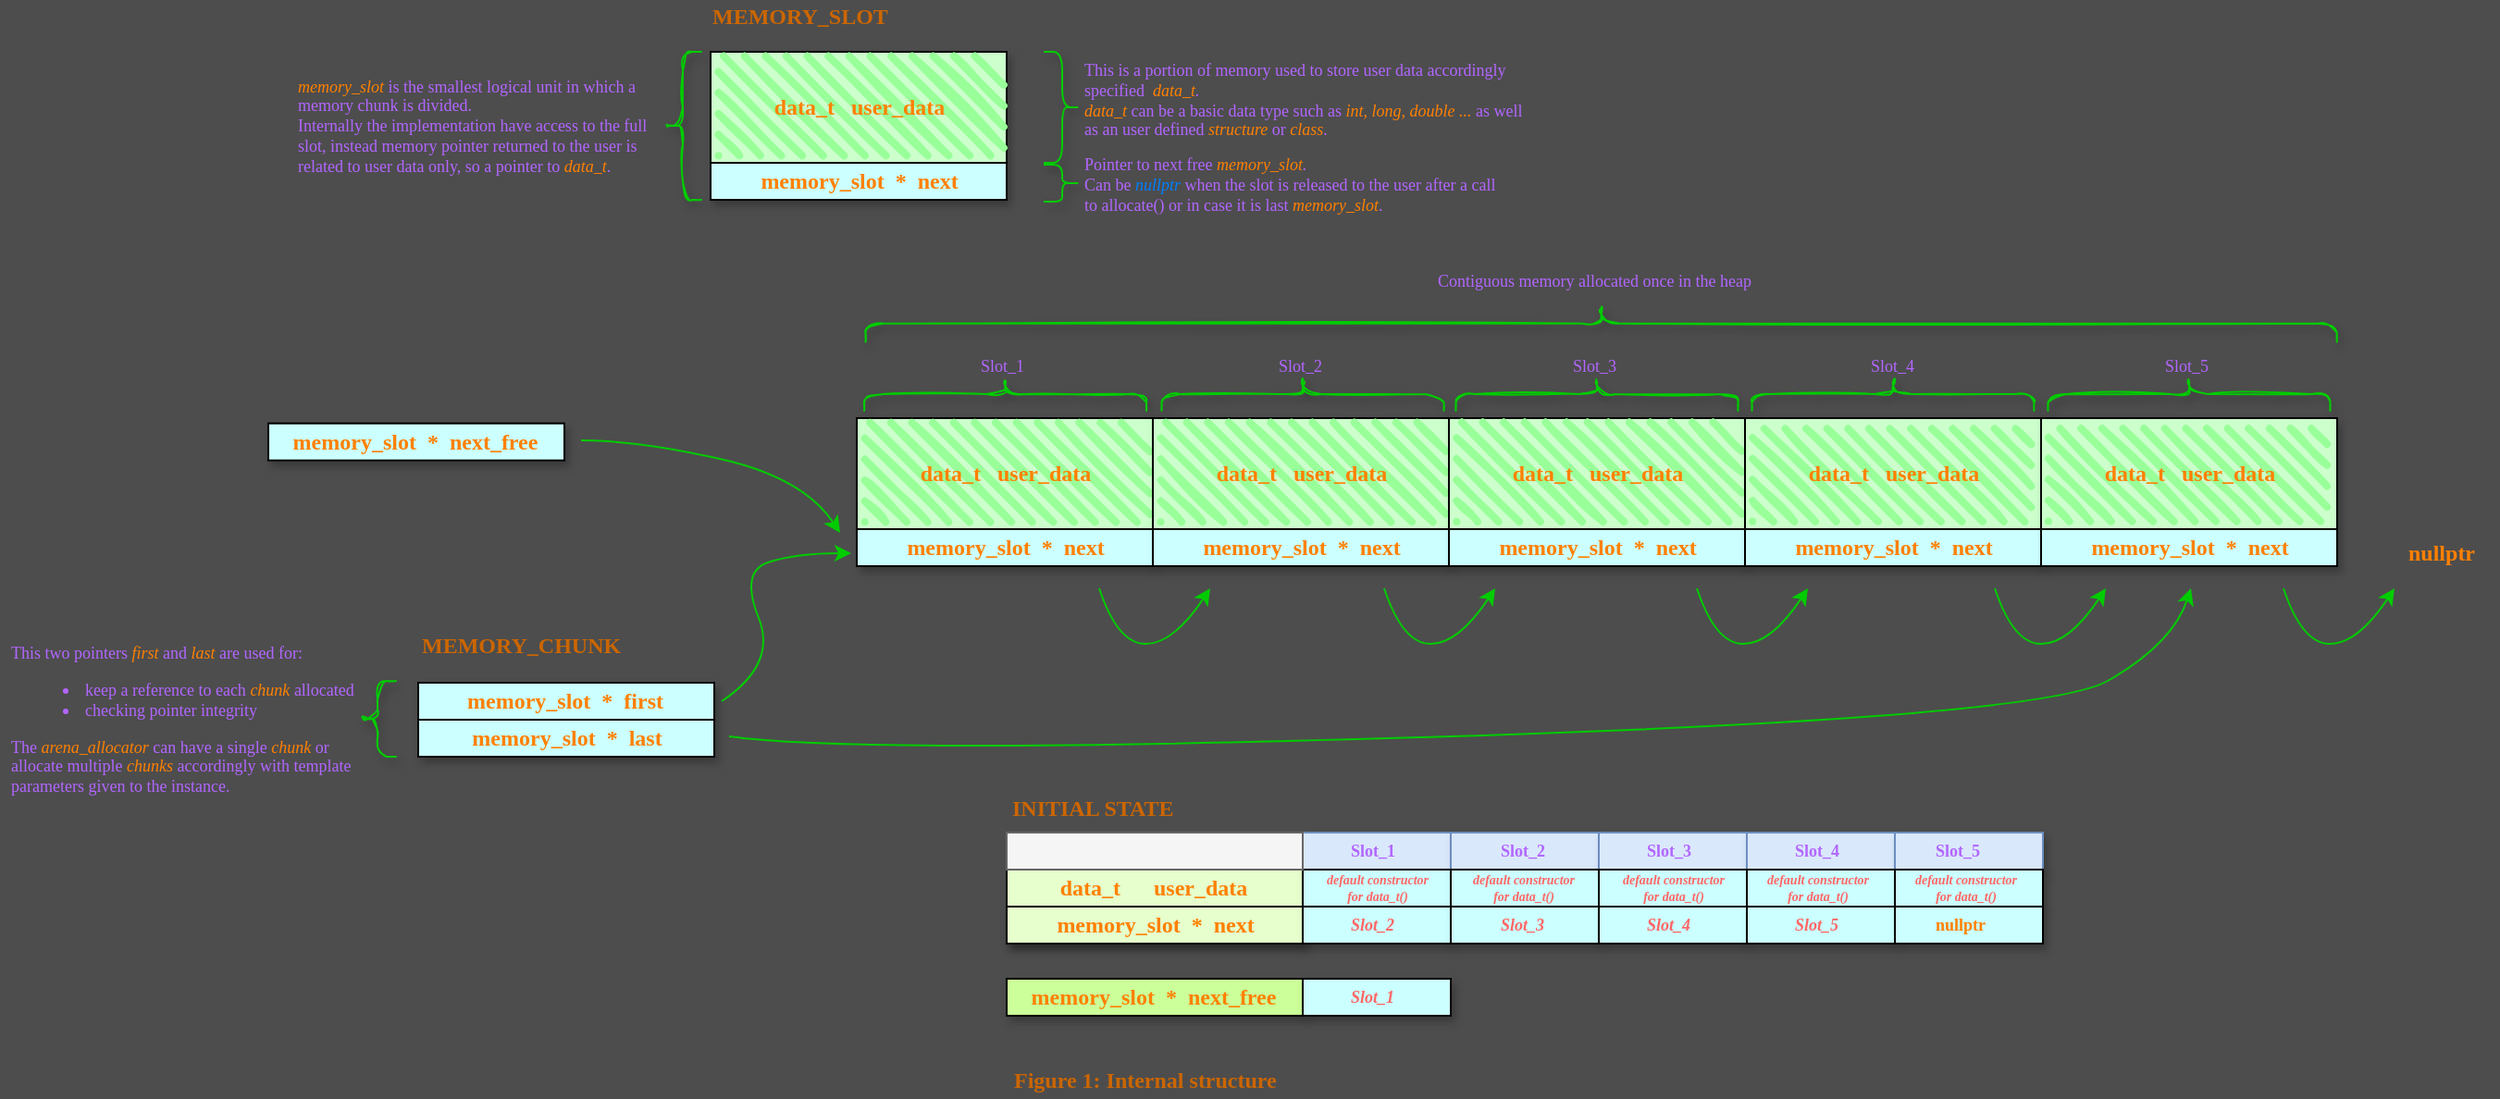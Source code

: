 <mxfile version="19.0.2" type="device"><diagram id="6a731a19-8d31-9384-78a2-239565b7b9f0" name="Page-1"><mxGraphModel dx="3780" dy="896" grid="1" gridSize="10" guides="1" tooltips="1" connect="0" arrows="1" fold="1" page="1" pageScale="1" pageWidth="1654" pageHeight="1169" background="#4D4D4D" math="0" shadow="0"><root><mxCell id="0"/><mxCell id="1" parent="0"/><mxCell id="CeH0zYBSriBIy9uwYc5l-1059" value="" style="rounded=0;whiteSpace=wrap;html=1;sketch=0;shadow=1;labelBackgroundColor=#00FF80;fillColor=#CCFFCC;" parent="1" vertex="1"><mxGeometry x="-1240" y="159" width="160" height="80" as="geometry"/></mxCell><mxCell id="CeH0zYBSriBIy9uwYc5l-1060" value="&lt;b style=&quot;font-size: 12px;&quot;&gt;&lt;font style=&quot;font-size: 12px;&quot;&gt;MEMORY_SLOT&lt;/font&gt;&lt;/b&gt;" style="whiteSpace=wrap;html=1;strokeColor=none;fillColor=none;fontFamily=Verdana;fontSize=12;fontColor=#CC6600;align=left;" parent="1" vertex="1"><mxGeometry x="-1241" y="131.25" width="160" height="17.5" as="geometry"/></mxCell><mxCell id="CeH0zYBSriBIy9uwYc5l-1061" value="" style="rounded=0;whiteSpace=wrap;html=1;fontSize=12;fontColor=#E6E6E6;glass=0;sketch=0;labelBackgroundColor=none;fillColor=#CCFFFF;" parent="1" vertex="1"><mxGeometry x="-1240" y="219" width="160" height="20" as="geometry"/></mxCell><mxCell id="CeH0zYBSriBIy9uwYc5l-1062" value="" style="rounded=0;whiteSpace=wrap;html=1;strokeWidth=1;fillWeight=4;hachureGap=8;hachureAngle=45;fillColor=#99FF99;sketch=1;fontSize=12;fontColor=#E6E6E6;labelBackgroundColor=none;strokeColor=none;" parent="1" vertex="1"><mxGeometry x="-1236" y="164.84" width="150" height="50" as="geometry"/></mxCell><mxCell id="CeH0zYBSriBIy9uwYc5l-1089" value="memory_slot&amp;nbsp; *&amp;nbsp; next" style="text;html=1;resizable=0;autosize=1;align=center;verticalAlign=middle;points=[];fillColor=none;strokeColor=none;rounded=0;shadow=1;glass=0;sketch=0;fontSize=12;fontColor=#FF8000;fontFamily=Verdana;fontStyle=1" parent="1" vertex="1"><mxGeometry x="-1220" y="218.57" width="120" height="20" as="geometry"/></mxCell><mxCell id="CeH0zYBSriBIy9uwYc5l-1093" value="data_t&amp;nbsp; &amp;nbsp;user_data" style="text;html=1;resizable=0;autosize=1;align=center;verticalAlign=middle;points=[];fillColor=none;strokeColor=none;rounded=0;shadow=1;glass=0;sketch=0;fontSize=12;fontColor=#FF8000;fontFamily=Verdana;fontStyle=1" parent="1" vertex="1"><mxGeometry x="-1215" y="178.84" width="110" height="20" as="geometry"/></mxCell><mxCell id="CeH0zYBSriBIy9uwYc5l-1094" value="" style="shape=curlyBracket;whiteSpace=wrap;html=1;rounded=1;flipH=1;shadow=1;glass=0;labelBackgroundColor=none;sketch=0;fontFamily=Verdana;fontSize=12;fontColor=#FF8000;strokeWidth=1;fillColor=#CCFFFF;strokeColor=#00CC00;" parent="1" vertex="1"><mxGeometry x="-1060" y="159" width="20" height="60" as="geometry"/></mxCell><mxCell id="CeH0zYBSriBIy9uwYc5l-1096" value="" style="shape=curlyBracket;whiteSpace=wrap;html=1;rounded=1;flipH=1;shadow=1;glass=0;labelBackgroundColor=none;sketch=0;fontFamily=Verdana;fontSize=12;fontColor=#FF8000;strokeWidth=1;fillColor=#CCFFFF;strokeColor=#00CC00;" parent="1" vertex="1"><mxGeometry x="-1060" y="220" width="20" height="20" as="geometry"/></mxCell><mxCell id="CeH0zYBSriBIy9uwYc5l-1097" value="Pointer to next free &lt;font style=&quot;font-style: italic;&quot; color=&quot;#ff8000&quot;&gt;memory_slot&lt;/font&gt;&lt;i&gt;. &lt;/i&gt;&lt;br&gt;&lt;div style=&quot;&quot;&gt;&lt;span style=&quot;background-color: initial;&quot;&gt;Can be&lt;/span&gt;&lt;span style=&quot;background-color: initial;&quot;&gt;&amp;nbsp;&lt;font color=&quot;#007fff&quot;&gt;&lt;i&gt;nullptr&lt;/i&gt;&lt;/font&gt; when the slot is released to the user after a&amp;nbsp;&lt;/span&gt;&lt;span style=&quot;background-color: initial;&quot;&gt;call&amp;nbsp;&lt;/span&gt;&lt;/div&gt;&lt;div style=&quot;&quot;&gt;&lt;span style=&quot;background-color: initial;&quot;&gt;to allocate() or in case it is last &lt;/span&gt;&lt;i style=&quot;background-color: initial;&quot;&gt;&lt;font color=&quot;#ff8000&quot;&gt;memory_slot&lt;/font&gt;&lt;/i&gt;&lt;span style=&quot;background-color: initial;&quot;&gt;.&lt;/span&gt;&lt;/div&gt;" style="text;html=1;resizable=0;autosize=1;align=left;verticalAlign=middle;points=[];fillColor=none;strokeColor=none;rounded=0;shadow=1;glass=0;labelBackgroundColor=none;sketch=1;fontFamily=Verdana;fontSize=9;fontColor=#B266FF;" parent="1" vertex="1"><mxGeometry x="-1040" y="210.84" width="240" height="40" as="geometry"/></mxCell><mxCell id="CeH0zYBSriBIy9uwYc5l-1098" value="" style="shape=curlyBracket;whiteSpace=wrap;html=1;rounded=1;shadow=1;glass=0;labelBackgroundColor=none;sketch=1;fontFamily=Verdana;fontSize=9;fontColor=#FF8000;strokeWidth=1;fillColor=#99FF99;strokeColor=#00CC00;" parent="1" vertex="1"><mxGeometry x="-1265" y="159" width="20" height="80" as="geometry"/></mxCell><mxCell id="CeH0zYBSriBIy9uwYc5l-1099" value="This is a portion of memory used to store user data accordingly &lt;br&gt;specified&amp;nbsp; &lt;font style=&quot;font-style: italic;&quot; color=&quot;#ff8000&quot;&gt;data_t&lt;/font&gt;&lt;i&gt;. &lt;/i&gt;&lt;br&gt;&lt;span style=&quot;color: rgb(255, 128, 0); font-style: italic;&quot;&gt;data_t&amp;nbsp;&lt;/span&gt;&lt;span style=&quot;background-color: initial;&quot;&gt;can be a basic data type such as &lt;font color=&quot;#ff8000&quot;&gt;&lt;i&gt;int, long, double ...&lt;/i&gt;&lt;/font&gt; as well &lt;br&gt;as an user defined &lt;/span&gt;&lt;i style=&quot;background-color: initial;&quot;&gt;&lt;font color=&quot;#ff8000&quot;&gt;structure&lt;/font&gt;&lt;/i&gt;&lt;span style=&quot;background-color: initial;&quot;&gt;&amp;nbsp;&lt;/span&gt;&lt;span style=&quot;background-color: initial;&quot;&gt;or &lt;i&gt;&lt;font color=&quot;#ff8000&quot;&gt;class&lt;/font&gt;&lt;/i&gt;&lt;/span&gt;&lt;span style=&quot;background-color: initial;&quot;&gt;.&lt;/span&gt;&lt;span style=&quot;background-color: initial;&quot;&gt;&lt;br&gt;&lt;/span&gt;" style="text;html=1;resizable=0;autosize=1;align=left;verticalAlign=middle;points=[];fillColor=none;strokeColor=none;rounded=0;shadow=1;glass=0;labelBackgroundColor=none;sketch=1;fontFamily=Verdana;fontSize=9;fontColor=#B266FF;" parent="1" vertex="1"><mxGeometry x="-1040" y="159.84" width="250" height="50" as="geometry"/></mxCell><mxCell id="CeH0zYBSriBIy9uwYc5l-1100" value="&lt;span style=&quot;color: rgb(255, 128, 0); font-style: italic;&quot;&gt;memory_slot&lt;/span&gt;&lt;span style=&quot;background-color: initial;&quot;&gt;&amp;nbsp;is the smallest logical unit in which&amp;nbsp;a &lt;br&gt;memory chunk is divided.&lt;/span&gt;&lt;span style=&quot;color: rgb(255, 128, 0); font-style: italic;&quot;&gt;&lt;br&gt;&lt;/span&gt;&lt;span style=&quot;background-color: initial;&quot;&gt;Internally the implementation have access to the&amp;nbsp;full &lt;br&gt;slot, instead memory pointer returned to the&amp;nbsp;user is &lt;br&gt;related to user data only, so a pointer to &lt;/span&gt;&lt;span style=&quot;color: rgb(255, 128, 0); font-style: italic;&quot;&gt;data_t&lt;/span&gt;&lt;span style=&quot;background-color: initial;&quot;&gt;.&amp;nbsp;&lt;/span&gt;" style="text;html=1;resizable=0;autosize=1;align=left;verticalAlign=middle;points=[];fillColor=none;strokeColor=none;rounded=0;shadow=1;glass=0;labelBackgroundColor=none;sketch=1;fontFamily=Verdana;fontSize=9;fontColor=#B266FF;" parent="1" vertex="1"><mxGeometry x="-1465" y="169" width="200" height="60" as="geometry"/></mxCell><mxCell id="CeH0zYBSriBIy9uwYc5l-1101" value="" style="rounded=0;whiteSpace=wrap;html=1;sketch=0;shadow=1;labelBackgroundColor=#00FF80;fillColor=#CCFFCC;" parent="1" vertex="1"><mxGeometry x="-1161" y="357" width="160" height="80" as="geometry"/></mxCell><mxCell id="CeH0zYBSriBIy9uwYc5l-1102" value="" style="rounded=0;whiteSpace=wrap;html=1;fontSize=12;fontColor=#E6E6E6;glass=0;sketch=0;labelBackgroundColor=none;fillColor=#CCFFFF;" parent="1" vertex="1"><mxGeometry x="-1161" y="417" width="160" height="20" as="geometry"/></mxCell><mxCell id="CeH0zYBSriBIy9uwYc5l-1103" value="" style="rounded=0;whiteSpace=wrap;html=1;strokeWidth=1;fillWeight=4;hachureGap=8;hachureAngle=45;fillColor=#99FF99;sketch=1;fontSize=12;fontColor=#E6E6E6;labelBackgroundColor=none;strokeColor=none;" parent="1" vertex="1"><mxGeometry x="-1157" y="362.84" width="150" height="50" as="geometry"/></mxCell><mxCell id="CeH0zYBSriBIy9uwYc5l-1104" value="memory_slot&amp;nbsp; *&amp;nbsp; next" style="text;html=1;resizable=0;autosize=1;align=center;verticalAlign=middle;points=[];fillColor=none;strokeColor=none;rounded=0;shadow=1;glass=0;sketch=0;fontSize=12;fontColor=#FF8000;fontFamily=Verdana;fontStyle=1" parent="1" vertex="1"><mxGeometry x="-1141" y="416.57" width="120" height="20" as="geometry"/></mxCell><mxCell id="CeH0zYBSriBIy9uwYc5l-1105" value="data_t&amp;nbsp; &amp;nbsp;user_data" style="text;html=1;resizable=0;autosize=1;align=center;verticalAlign=middle;points=[];fillColor=none;strokeColor=none;rounded=0;shadow=1;glass=0;sketch=0;fontSize=12;fontColor=#FF8000;fontFamily=Verdana;fontStyle=1" parent="1" vertex="1"><mxGeometry x="-1136" y="376.84" width="110" height="20" as="geometry"/></mxCell><mxCell id="CeH0zYBSriBIy9uwYc5l-1106" value="" style="rounded=0;whiteSpace=wrap;html=1;sketch=0;shadow=1;labelBackgroundColor=#00FF80;fillColor=#CCFFCC;" parent="1" vertex="1"><mxGeometry x="-1001" y="357" width="160" height="80" as="geometry"/></mxCell><mxCell id="CeH0zYBSriBIy9uwYc5l-1107" value="" style="rounded=0;whiteSpace=wrap;html=1;fontSize=12;fontColor=#E6E6E6;glass=0;sketch=0;labelBackgroundColor=none;fillColor=#CCFFFF;" parent="1" vertex="1"><mxGeometry x="-1001" y="417" width="160" height="20" as="geometry"/></mxCell><mxCell id="CeH0zYBSriBIy9uwYc5l-1108" value="" style="rounded=0;whiteSpace=wrap;html=1;strokeWidth=1;fillWeight=4;hachureGap=8;hachureAngle=45;fillColor=#99FF99;sketch=1;fontSize=12;fontColor=#E6E6E6;labelBackgroundColor=none;strokeColor=none;" parent="1" vertex="1"><mxGeometry x="-997" y="362.84" width="150" height="50" as="geometry"/></mxCell><mxCell id="CeH0zYBSriBIy9uwYc5l-1109" value="memory_slot&amp;nbsp; *&amp;nbsp; next" style="text;html=1;resizable=0;autosize=1;align=center;verticalAlign=middle;points=[];fillColor=none;strokeColor=none;rounded=0;shadow=1;glass=0;sketch=0;fontSize=12;fontColor=#FF8000;fontFamily=Verdana;fontStyle=1" parent="1" vertex="1"><mxGeometry x="-981" y="416.57" width="120" height="20" as="geometry"/></mxCell><mxCell id="CeH0zYBSriBIy9uwYc5l-1110" value="data_t&amp;nbsp; &amp;nbsp;user_data" style="text;html=1;resizable=0;autosize=1;align=center;verticalAlign=middle;points=[];fillColor=none;strokeColor=none;rounded=0;shadow=1;glass=0;sketch=0;fontSize=12;fontColor=#FF8000;fontFamily=Verdana;fontStyle=1" parent="1" vertex="1"><mxGeometry x="-976" y="376.84" width="110" height="20" as="geometry"/></mxCell><mxCell id="CeH0zYBSriBIy9uwYc5l-1111" value="" style="rounded=0;whiteSpace=wrap;html=1;sketch=0;shadow=1;labelBackgroundColor=#00FF80;fillColor=#CCFFCC;" parent="1" vertex="1"><mxGeometry x="-841" y="357" width="160" height="80" as="geometry"/></mxCell><mxCell id="CeH0zYBSriBIy9uwYc5l-1112" value="" style="rounded=0;whiteSpace=wrap;html=1;fontSize=12;fontColor=#E6E6E6;glass=0;sketch=0;labelBackgroundColor=none;fillColor=#CCFFFF;" parent="1" vertex="1"><mxGeometry x="-841" y="417" width="160" height="20" as="geometry"/></mxCell><mxCell id="CeH0zYBSriBIy9uwYc5l-1113" value="" style="rounded=0;whiteSpace=wrap;html=1;strokeWidth=1;fillWeight=4;hachureGap=8;hachureAngle=45;fillColor=#99FF99;sketch=1;fontSize=12;fontColor=#E6E6E6;labelBackgroundColor=none;strokeColor=none;" parent="1" vertex="1"><mxGeometry x="-837" y="362.84" width="150" height="50" as="geometry"/></mxCell><mxCell id="CeH0zYBSriBIy9uwYc5l-1114" value="memory_slot&amp;nbsp; *&amp;nbsp; next" style="text;html=1;resizable=0;autosize=1;align=center;verticalAlign=middle;points=[];fillColor=none;strokeColor=none;rounded=0;shadow=1;glass=0;sketch=0;fontSize=12;fontColor=#FF8000;fontFamily=Verdana;fontStyle=1" parent="1" vertex="1"><mxGeometry x="-821" y="416.57" width="120" height="20" as="geometry"/></mxCell><mxCell id="CeH0zYBSriBIy9uwYc5l-1115" value="data_t&amp;nbsp; &amp;nbsp;user_data" style="text;html=1;resizable=0;autosize=1;align=center;verticalAlign=middle;points=[];fillColor=none;strokeColor=none;rounded=0;shadow=1;glass=0;sketch=0;fontSize=12;fontColor=#FF8000;fontFamily=Verdana;fontStyle=1" parent="1" vertex="1"><mxGeometry x="-816" y="376.84" width="110" height="20" as="geometry"/></mxCell><mxCell id="CeH0zYBSriBIy9uwYc5l-1116" value="" style="rounded=0;whiteSpace=wrap;html=1;sketch=0;shadow=1;labelBackgroundColor=#00FF80;fillColor=#CCFFCC;" parent="1" vertex="1"><mxGeometry x="-681" y="357" width="160" height="80" as="geometry"/></mxCell><mxCell id="CeH0zYBSriBIy9uwYc5l-1117" value="" style="rounded=0;whiteSpace=wrap;html=1;fontSize=12;fontColor=#E6E6E6;glass=0;sketch=0;labelBackgroundColor=none;fillColor=#CCFFFF;" parent="1" vertex="1"><mxGeometry x="-681" y="417" width="160" height="20" as="geometry"/></mxCell><mxCell id="CeH0zYBSriBIy9uwYc5l-1118" value="" style="rounded=0;whiteSpace=wrap;html=1;strokeWidth=1;fillWeight=4;hachureGap=8;hachureAngle=45;fillColor=#99FF99;sketch=1;fontSize=12;fontColor=#E6E6E6;labelBackgroundColor=none;strokeColor=none;" parent="1" vertex="1"><mxGeometry x="-677" y="362.84" width="150" height="50" as="geometry"/></mxCell><mxCell id="CeH0zYBSriBIy9uwYc5l-1119" value="memory_slot&amp;nbsp; *&amp;nbsp; next" style="text;html=1;resizable=0;autosize=1;align=center;verticalAlign=middle;points=[];fillColor=none;strokeColor=none;rounded=0;shadow=1;glass=0;sketch=0;fontSize=12;fontColor=#FF8000;fontFamily=Verdana;fontStyle=1" parent="1" vertex="1"><mxGeometry x="-661" y="416.57" width="120" height="20" as="geometry"/></mxCell><mxCell id="CeH0zYBSriBIy9uwYc5l-1120" value="data_t&amp;nbsp; &amp;nbsp;user_data" style="text;html=1;resizable=0;autosize=1;align=center;verticalAlign=middle;points=[];fillColor=none;strokeColor=none;rounded=0;shadow=1;glass=0;sketch=0;fontSize=12;fontColor=#FF8000;fontFamily=Verdana;fontStyle=1" parent="1" vertex="1"><mxGeometry x="-656" y="376.84" width="110" height="20" as="geometry"/></mxCell><mxCell id="CeH0zYBSriBIy9uwYc5l-1121" value="" style="rounded=0;whiteSpace=wrap;html=1;sketch=0;shadow=1;labelBackgroundColor=#00FF80;fillColor=#CCFFCC;" parent="1" vertex="1"><mxGeometry x="-521" y="357" width="160" height="80" as="geometry"/></mxCell><mxCell id="CeH0zYBSriBIy9uwYc5l-1122" value="" style="rounded=0;whiteSpace=wrap;html=1;fontSize=12;fontColor=#E6E6E6;glass=0;sketch=0;labelBackgroundColor=none;fillColor=#CCFFFF;" parent="1" vertex="1"><mxGeometry x="-521" y="417" width="160" height="20" as="geometry"/></mxCell><mxCell id="CeH0zYBSriBIy9uwYc5l-1123" value="" style="rounded=0;whiteSpace=wrap;html=1;strokeWidth=1;fillWeight=4;hachureGap=8;hachureAngle=45;fillColor=#99FF99;sketch=1;fontSize=12;fontColor=#E6E6E6;labelBackgroundColor=none;strokeColor=none;" parent="1" vertex="1"><mxGeometry x="-517" y="362.84" width="150" height="50" as="geometry"/></mxCell><mxCell id="CeH0zYBSriBIy9uwYc5l-1124" value="memory_slot&amp;nbsp; *&amp;nbsp; next" style="text;html=1;resizable=0;autosize=1;align=center;verticalAlign=middle;points=[];fillColor=none;strokeColor=none;rounded=0;shadow=1;glass=0;sketch=0;fontSize=12;fontColor=#FF8000;fontFamily=Verdana;fontStyle=1" parent="1" vertex="1"><mxGeometry x="-501" y="416.57" width="120" height="20" as="geometry"/></mxCell><mxCell id="CeH0zYBSriBIy9uwYc5l-1125" value="data_t&amp;nbsp; &amp;nbsp;user_data" style="text;html=1;resizable=0;autosize=1;align=center;verticalAlign=middle;points=[];fillColor=none;strokeColor=none;rounded=0;shadow=1;glass=0;sketch=0;fontSize=12;fontColor=#FF8000;fontFamily=Verdana;fontStyle=1" parent="1" vertex="1"><mxGeometry x="-496" y="376.84" width="110" height="20" as="geometry"/></mxCell><mxCell id="CeH0zYBSriBIy9uwYc5l-1126" value="" style="shape=curlyBracket;whiteSpace=wrap;html=1;rounded=1;shadow=1;glass=0;labelBackgroundColor=none;sketch=1;fontFamily=Verdana;fontSize=9;fontColor=#FF8000;strokeWidth=1;fillColor=#99FF99;rotation=90;strokeColor=#00CC00;" parent="1" vertex="1"><mxGeometry x="-768.7" y="-91.7" width="20" height="795.08" as="geometry"/></mxCell><mxCell id="CeH0zYBSriBIy9uwYc5l-1127" value="" style="rounded=0;whiteSpace=wrap;html=1;sketch=0;shadow=1;labelBackgroundColor=#00FF80;fillColor=#CCFFCC;" parent="1" vertex="1"><mxGeometry x="-1398" y="500" width="160" height="40" as="geometry"/></mxCell><mxCell id="CeH0zYBSriBIy9uwYc5l-1128" value="&lt;b style=&quot;font-size: 12px;&quot;&gt;&lt;font style=&quot;font-size: 12px;&quot;&gt;MEMORY_CHUNK&lt;/font&gt;&lt;/b&gt;" style="whiteSpace=wrap;html=1;strokeColor=none;fillColor=none;fontFamily=Verdana;fontSize=12;fontColor=#CC6600;align=left;" parent="1" vertex="1"><mxGeometry x="-1398" y="472" width="160" height="16.5" as="geometry"/></mxCell><mxCell id="CeH0zYBSriBIy9uwYc5l-1129" value="" style="rounded=0;whiteSpace=wrap;html=1;fontSize=12;fontColor=#E6E6E6;glass=0;sketch=0;labelBackgroundColor=none;fillColor=#CCFFFF;" parent="1" vertex="1"><mxGeometry x="-1398" y="520" width="160" height="20" as="geometry"/></mxCell><mxCell id="CeH0zYBSriBIy9uwYc5l-1131" value="memory_slot&amp;nbsp; *&amp;nbsp; last" style="text;html=1;resizable=0;autosize=1;align=center;verticalAlign=middle;points=[];fillColor=none;strokeColor=none;rounded=0;shadow=1;glass=0;sketch=0;fontSize=12;fontColor=#FF8000;fontFamily=Verdana;fontStyle=1" parent="1" vertex="1"><mxGeometry x="-1378" y="519.57" width="120" height="20" as="geometry"/></mxCell><mxCell id="CeH0zYBSriBIy9uwYc5l-1133" value="" style="rounded=0;whiteSpace=wrap;html=1;fontSize=12;fontColor=#E6E6E6;glass=0;sketch=0;labelBackgroundColor=none;fillColor=#CCFFFF;" parent="1" vertex="1"><mxGeometry x="-1398" y="500" width="160" height="20" as="geometry"/></mxCell><mxCell id="CeH0zYBSriBIy9uwYc5l-1134" value="memory_slot&amp;nbsp; *&amp;nbsp; first" style="text;html=1;resizable=0;autosize=1;align=center;verticalAlign=middle;points=[];fillColor=none;strokeColor=none;rounded=0;shadow=1;glass=0;sketch=0;fontSize=12;fontColor=#FF8000;fontFamily=Verdana;fontStyle=1" parent="1" vertex="1"><mxGeometry x="-1379" y="500.0" width="120" height="20" as="geometry"/></mxCell><mxCell id="CeH0zYBSriBIy9uwYc5l-1135" value="" style="curved=1;endArrow=classic;html=1;rounded=0;fontFamily=Verdana;fontSize=9;fontColor=#FF8000;strokeColor=#00CC00;" parent="1" edge="1"><mxGeometry width="50" height="50" relative="1" as="geometry"><mxPoint x="-1234" y="510" as="sourcePoint"/><mxPoint x="-1164" y="430" as="targetPoint"/><Array as="points"><mxPoint x="-1204" y="490"/><mxPoint x="-1224" y="440"/><mxPoint x="-1194" y="430"/></Array></mxGeometry></mxCell><mxCell id="CeH0zYBSriBIy9uwYc5l-1136" value="" style="curved=1;endArrow=classic;html=1;rounded=0;fontFamily=Verdana;fontSize=9;fontColor=#FF8000;strokeColor=#00CC00;" parent="1" edge="1"><mxGeometry width="50" height="50" relative="1" as="geometry"><mxPoint x="-1230" y="529" as="sourcePoint"/><mxPoint x="-440" y="449" as="targetPoint"/><Array as="points"><mxPoint x="-1160" y="539"/><mxPoint x="-520" y="519"/><mxPoint x="-450" y="479"/></Array></mxGeometry></mxCell><mxCell id="CeH0zYBSriBIy9uwYc5l-1137" value="Contiguous memory allocated once in the heap" style="text;html=1;resizable=0;autosize=1;align=left;verticalAlign=middle;points=[];fillColor=none;strokeColor=none;rounded=0;shadow=1;glass=0;labelBackgroundColor=none;sketch=1;fontFamily=Verdana;fontSize=9;fontColor=#B266FF;" parent="1" vertex="1"><mxGeometry x="-848.7" y="273" width="180" height="20" as="geometry"/></mxCell><mxCell id="CeH0zYBSriBIy9uwYc5l-1138" value="" style="rounded=0;whiteSpace=wrap;html=1;fontSize=12;fontColor=#E6E6E6;glass=0;sketch=0;labelBackgroundColor=none;fillColor=#CCFFFF;shadow=1;" parent="1" vertex="1"><mxGeometry x="-1479" y="359.84" width="160" height="20" as="geometry"/></mxCell><mxCell id="CeH0zYBSriBIy9uwYc5l-1139" value="memory_slot&amp;nbsp; *&amp;nbsp; next_free" style="text;html=1;resizable=0;autosize=1;align=center;verticalAlign=middle;points=[];fillColor=none;strokeColor=none;rounded=0;shadow=1;glass=0;sketch=0;fontSize=12;fontColor=#FF8000;fontFamily=Verdana;fontStyle=1" parent="1" vertex="1"><mxGeometry x="-1475" y="359.84" width="150" height="20" as="geometry"/></mxCell><mxCell id="CeH0zYBSriBIy9uwYc5l-1140" value="" style="curved=1;endArrow=classic;html=1;rounded=0;fontFamily=Verdana;fontSize=9;fontColor=#FF8000;strokeColor=#00CC00;" parent="1" edge="1"><mxGeometry width="50" height="50" relative="1" as="geometry"><mxPoint x="-1310" y="369" as="sourcePoint"/><mxPoint x="-1170" y="419" as="targetPoint"/><Array as="points"><mxPoint x="-1280" y="369"/><mxPoint x="-1190" y="389"/></Array></mxGeometry></mxCell><mxCell id="CeH0zYBSriBIy9uwYc5l-1141" value="" style="shape=curlyBracket;whiteSpace=wrap;html=1;rounded=1;shadow=1;glass=0;labelBackgroundColor=none;sketch=1;fontFamily=Verdana;fontSize=9;fontColor=#FF8000;strokeWidth=1;fillColor=#99FF99;rotation=90;strokeColor=#00CC00;" parent="1" vertex="1"><mxGeometry x="-1089.75" y="267.75" width="18" height="152.5" as="geometry"/></mxCell><mxCell id="CeH0zYBSriBIy9uwYc5l-1142" value="" style="shape=curlyBracket;whiteSpace=wrap;html=1;rounded=1;shadow=1;glass=0;labelBackgroundColor=none;sketch=1;fontFamily=Verdana;fontSize=9;fontColor=#FF8000;strokeWidth=1;fillColor=#99FF99;rotation=90;strokeColor=#00CC00;" parent="1" vertex="1"><mxGeometry x="-929" y="267.75" width="18" height="152.5" as="geometry"/></mxCell><mxCell id="CeH0zYBSriBIy9uwYc5l-1143" value="" style="shape=curlyBracket;whiteSpace=wrap;html=1;rounded=1;shadow=1;glass=0;labelBackgroundColor=none;sketch=1;fontFamily=Verdana;fontSize=9;fontColor=#FF8000;strokeWidth=1;fillColor=#99FF99;rotation=90;strokeColor=#00CC00;" parent="1" vertex="1"><mxGeometry x="-770" y="267.75" width="18" height="152.5" as="geometry"/></mxCell><mxCell id="CeH0zYBSriBIy9uwYc5l-1144" value="" style="shape=curlyBracket;whiteSpace=wrap;html=1;rounded=1;shadow=1;glass=0;labelBackgroundColor=none;sketch=1;fontFamily=Verdana;fontSize=9;fontColor=#FF8000;strokeWidth=1;fillColor=#99FF99;rotation=90;strokeColor=#00CC00;" parent="1" vertex="1"><mxGeometry x="-610" y="267.75" width="18" height="152.5" as="geometry"/></mxCell><mxCell id="CeH0zYBSriBIy9uwYc5l-1145" value="" style="shape=curlyBracket;whiteSpace=wrap;html=1;rounded=1;shadow=1;glass=0;labelBackgroundColor=none;sketch=1;fontFamily=Verdana;fontSize=9;fontColor=#FF8000;strokeWidth=1;fillColor=#99FF99;rotation=90;strokeColor=#00CC00;" parent="1" vertex="1"><mxGeometry x="-450" y="267.75" width="18" height="152.5" as="geometry"/></mxCell><mxCell id="CeH0zYBSriBIy9uwYc5l-1146" value="Slot_1" style="text;html=1;resizable=0;autosize=1;align=left;verticalAlign=middle;points=[];fillColor=none;strokeColor=none;rounded=0;shadow=1;glass=0;labelBackgroundColor=none;sketch=1;fontFamily=Verdana;fontSize=9;fontColor=#B266FF;" parent="1" vertex="1"><mxGeometry x="-1096" y="319" width="40" height="20" as="geometry"/></mxCell><mxCell id="CeH0zYBSriBIy9uwYc5l-1147" value="Slot_2" style="text;html=1;resizable=0;autosize=1;align=left;verticalAlign=middle;points=[];fillColor=none;strokeColor=none;rounded=0;shadow=1;glass=0;labelBackgroundColor=none;sketch=1;fontFamily=Verdana;fontSize=9;fontColor=#B266FF;" parent="1" vertex="1"><mxGeometry x="-935" y="319" width="40" height="20" as="geometry"/></mxCell><mxCell id="CeH0zYBSriBIy9uwYc5l-1148" value="Slot_3" style="text;html=1;resizable=0;autosize=1;align=left;verticalAlign=middle;points=[];fillColor=none;strokeColor=none;rounded=0;shadow=1;glass=0;labelBackgroundColor=none;sketch=1;fontFamily=Verdana;fontSize=9;fontColor=#B266FF;" parent="1" vertex="1"><mxGeometry x="-775.7" y="319" width="40" height="20" as="geometry"/></mxCell><mxCell id="CeH0zYBSriBIy9uwYc5l-1149" value="Slot_4" style="text;html=1;resizable=0;autosize=1;align=left;verticalAlign=middle;points=[];fillColor=none;strokeColor=none;rounded=0;shadow=1;glass=0;labelBackgroundColor=none;sketch=1;fontFamily=Verdana;fontSize=9;fontColor=#B266FF;" parent="1" vertex="1"><mxGeometry x="-615" y="319" width="40" height="20" as="geometry"/></mxCell><mxCell id="CeH0zYBSriBIy9uwYc5l-1150" value="Slot_5" style="text;html=1;resizable=0;autosize=1;align=left;verticalAlign=middle;points=[];fillColor=none;strokeColor=none;rounded=0;shadow=1;glass=0;labelBackgroundColor=none;sketch=1;fontFamily=Verdana;fontSize=9;fontColor=#B266FF;" parent="1" vertex="1"><mxGeometry x="-456" y="319" width="40" height="20" as="geometry"/></mxCell><mxCell id="CeH0zYBSriBIy9uwYc5l-1164" value="" style="curved=1;endArrow=classic;html=1;rounded=0;fontFamily=Verdana;fontSize=9;fontColor=#FF8000;strokeColor=#00CC00;" parent="1" edge="1"><mxGeometry width="50" height="50" relative="1" as="geometry"><mxPoint x="-1030" y="449" as="sourcePoint"/><mxPoint x="-970" y="449" as="targetPoint"/><Array as="points"><mxPoint x="-1020" y="479"/><mxPoint x="-990" y="479"/></Array></mxGeometry></mxCell><mxCell id="CeH0zYBSriBIy9uwYc5l-1165" value="" style="curved=1;endArrow=classic;html=1;rounded=0;fontFamily=Verdana;fontSize=9;fontColor=#FF8000;strokeColor=#00CC00;" parent="1" edge="1"><mxGeometry width="50" height="50" relative="1" as="geometry"><mxPoint x="-876.0" y="449" as="sourcePoint"/><mxPoint x="-816.0" y="449" as="targetPoint"/><Array as="points"><mxPoint x="-866" y="479"/><mxPoint x="-836" y="479"/></Array></mxGeometry></mxCell><mxCell id="CeH0zYBSriBIy9uwYc5l-1166" value="" style="curved=1;endArrow=classic;html=1;rounded=0;fontFamily=Verdana;fontSize=9;fontColor=#FF8000;strokeColor=#00CC00;" parent="1" edge="1"><mxGeometry width="50" height="50" relative="1" as="geometry"><mxPoint x="-707.0" y="449" as="sourcePoint"/><mxPoint x="-647.0" y="449" as="targetPoint"/><Array as="points"><mxPoint x="-697" y="479"/><mxPoint x="-667" y="479"/></Array></mxGeometry></mxCell><mxCell id="CeH0zYBSriBIy9uwYc5l-1167" value="" style="curved=1;endArrow=classic;html=1;rounded=0;fontFamily=Verdana;fontSize=9;fontColor=#FF8000;strokeColor=#00CC00;" parent="1" edge="1"><mxGeometry width="50" height="50" relative="1" as="geometry"><mxPoint x="-546.0" y="449" as="sourcePoint"/><mxPoint x="-486.0" y="449" as="targetPoint"/><Array as="points"><mxPoint x="-536" y="479"/><mxPoint x="-506" y="479"/></Array></mxGeometry></mxCell><mxCell id="CeH0zYBSriBIy9uwYc5l-1168" value="" style="curved=1;endArrow=classic;html=1;rounded=0;fontFamily=Verdana;fontSize=9;fontColor=#FF8000;strokeColor=#00CC00;" parent="1" edge="1"><mxGeometry width="50" height="50" relative="1" as="geometry"><mxPoint x="-390.0" y="449" as="sourcePoint"/><mxPoint x="-330.0" y="449" as="targetPoint"/><Array as="points"><mxPoint x="-380" y="479"/><mxPoint x="-350" y="479"/></Array></mxGeometry></mxCell><mxCell id="CeH0zYBSriBIy9uwYc5l-1169" value="nullptr" style="text;html=1;resizable=0;autosize=1;align=center;verticalAlign=middle;points=[];fillColor=none;strokeColor=none;rounded=0;shadow=1;glass=0;sketch=0;fontSize=12;fontColor=#FF8000;fontFamily=Verdana;fontStyle=1" parent="1" vertex="1"><mxGeometry x="-330" y="420.25" width="50" height="20" as="geometry"/></mxCell><mxCell id="CeH0zYBSriBIy9uwYc5l-1282" value="&lt;b style=&quot;font-size: 12px;&quot;&gt;&lt;font style=&quot;font-size: 12px;&quot;&gt;INITIAL STATE&lt;/font&gt;&lt;/b&gt;" style="whiteSpace=wrap;html=1;strokeColor=none;fillColor=none;fontFamily=Verdana;fontSize=12;fontColor=#CC6600;align=left;shadow=1;" parent="1" vertex="1"><mxGeometry x="-1079" y="560" width="160" height="16.5" as="geometry"/></mxCell><mxCell id="CeH0zYBSriBIy9uwYc5l-1283" value="" style="rounded=0;whiteSpace=wrap;html=1;sketch=0;shadow=1;labelBackgroundColor=#00FF80;fillColor=#CCFFCC;" parent="1" vertex="1"><mxGeometry x="-1080" y="601" width="160" height="40" as="geometry"/></mxCell><mxCell id="CeH0zYBSriBIy9uwYc5l-1284" value="" style="rounded=0;whiteSpace=wrap;html=1;fontSize=12;fontColor=#E6E6E6;glass=0;sketch=0;labelBackgroundColor=none;fillColor=#E6FFCC;shadow=1;" parent="1" vertex="1"><mxGeometry x="-1080" y="621" width="160" height="20" as="geometry"/></mxCell><mxCell id="CeH0zYBSriBIy9uwYc5l-1285" value="memory_slot&amp;nbsp; *&amp;nbsp; next" style="text;html=1;resizable=0;autosize=1;align=center;verticalAlign=middle;points=[];fillColor=none;strokeColor=none;rounded=0;shadow=1;glass=0;sketch=0;fontSize=12;fontColor=#FF8000;fontFamily=Verdana;fontStyle=1" parent="1" vertex="1"><mxGeometry x="-1060" y="620.57" width="120" height="20" as="geometry"/></mxCell><mxCell id="CeH0zYBSriBIy9uwYc5l-1286" value="" style="rounded=0;whiteSpace=wrap;html=1;fontSize=12;fontColor=#E6E6E6;glass=0;sketch=0;labelBackgroundColor=none;fillColor=#E6FFCC;shadow=0;" parent="1" vertex="1"><mxGeometry x="-1080" y="601" width="160" height="20" as="geometry"/></mxCell><mxCell id="CeH0zYBSriBIy9uwYc5l-1287" value="data_t&amp;nbsp; &amp;nbsp; &amp;nbsp; user_data" style="text;html=1;resizable=0;autosize=1;align=center;verticalAlign=middle;points=[];fillColor=none;strokeColor=none;rounded=0;shadow=1;glass=0;sketch=0;fontSize=12;fontColor=#FF8000;fontFamily=Verdana;fontStyle=1" parent="1" vertex="1"><mxGeometry x="-1061" y="601.0" width="120" height="20" as="geometry"/></mxCell><mxCell id="CeH0zYBSriBIy9uwYc5l-1288" value="" style="rounded=0;whiteSpace=wrap;html=1;fontSize=12;glass=0;sketch=0;labelBackgroundColor=none;fillColor=#dae8fc;strokeColor=#6c8ebf;shadow=1;" parent="1" vertex="1"><mxGeometry x="-920" y="581" width="80" height="20" as="geometry"/></mxCell><mxCell id="CeH0zYBSriBIy9uwYc5l-1289" value="" style="rounded=0;whiteSpace=wrap;html=1;fontSize=12;fontColor=#E6E6E6;glass=0;sketch=0;labelBackgroundColor=none;fillColor=#CCFFFF;shadow=1;" parent="1" vertex="1"><mxGeometry x="-920" y="601" width="80" height="20" as="geometry"/></mxCell><mxCell id="CeH0zYBSriBIy9uwYc5l-1290" value="" style="rounded=0;whiteSpace=wrap;html=1;fontSize=12;fontColor=#E6E6E6;glass=0;sketch=0;labelBackgroundColor=none;fillColor=#CCFFFF;shadow=1;" parent="1" vertex="1"><mxGeometry x="-920" y="621" width="80" height="20" as="geometry"/></mxCell><mxCell id="CeH0zYBSriBIy9uwYc5l-1291" value="Slot_1" style="text;html=1;resizable=0;autosize=1;align=left;verticalAlign=middle;points=[];fillColor=none;strokeColor=none;rounded=0;shadow=1;glass=0;labelBackgroundColor=none;sketch=1;fontFamily=Verdana;fontSize=9;fontColor=#B266FF;fontStyle=1" parent="1" vertex="1"><mxGeometry x="-896" y="581" width="40" height="20" as="geometry"/></mxCell><mxCell id="CeH0zYBSriBIy9uwYc5l-1296" value="" style="rounded=0;whiteSpace=wrap;html=1;fontSize=12;glass=0;sketch=0;labelBackgroundColor=none;fillColor=#dae8fc;strokeColor=#6c8ebf;shadow=1;" parent="1" vertex="1"><mxGeometry x="-840" y="581" width="80" height="20" as="geometry"/></mxCell><mxCell id="CeH0zYBSriBIy9uwYc5l-1297" value="" style="rounded=0;whiteSpace=wrap;html=1;fontSize=12;fontColor=#E6E6E6;glass=0;sketch=0;labelBackgroundColor=none;fillColor=#CCFFFF;shadow=1;" parent="1" vertex="1"><mxGeometry x="-840" y="601" width="80" height="20" as="geometry"/></mxCell><mxCell id="CeH0zYBSriBIy9uwYc5l-1298" value="" style="rounded=0;whiteSpace=wrap;html=1;fontSize=12;fontColor=#E6E6E6;glass=0;sketch=0;labelBackgroundColor=none;fillColor=#CCFFFF;shadow=1;" parent="1" vertex="1"><mxGeometry x="-840" y="621" width="80" height="20" as="geometry"/></mxCell><mxCell id="CeH0zYBSriBIy9uwYc5l-1299" value="" style="rounded=0;whiteSpace=wrap;html=1;fontSize=12;fontColor=#E6E6E6;glass=0;sketch=0;labelBackgroundColor=none;fillColor=#CCFFFF;shadow=1;" parent="1" vertex="1"><mxGeometry x="-760" y="621" width="80" height="20" as="geometry"/></mxCell><mxCell id="CeH0zYBSriBIy9uwYc5l-1301" value="" style="rounded=0;whiteSpace=wrap;html=1;fontSize=12;glass=0;sketch=0;labelBackgroundColor=none;fillColor=#dae8fc;strokeColor=#6c8ebf;shadow=1;" parent="1" vertex="1"><mxGeometry x="-760" y="581" width="80" height="20" as="geometry"/></mxCell><mxCell id="CeH0zYBSriBIy9uwYc5l-1302" value="" style="rounded=0;whiteSpace=wrap;html=1;fontSize=12;fontColor=#E6E6E6;glass=0;sketch=0;labelBackgroundColor=none;fillColor=#CCFFFF;shadow=0;" parent="1" vertex="1"><mxGeometry x="-760" y="601" width="80" height="20" as="geometry"/></mxCell><mxCell id="CeH0zYBSriBIy9uwYc5l-1303" value="" style="rounded=0;whiteSpace=wrap;html=1;fontSize=12;glass=0;sketch=0;labelBackgroundColor=none;fillColor=#dae8fc;strokeColor=#6c8ebf;shadow=1;" parent="1" vertex="1"><mxGeometry x="-680" y="581" width="80" height="20" as="geometry"/></mxCell><mxCell id="CeH0zYBSriBIy9uwYc5l-1304" value="" style="rounded=0;whiteSpace=wrap;html=1;fontSize=12;glass=0;sketch=0;labelBackgroundColor=none;fillColor=#dae8fc;strokeColor=#6c8ebf;shadow=1;" parent="1" vertex="1"><mxGeometry x="-600" y="581" width="80" height="20" as="geometry"/></mxCell><mxCell id="CeH0zYBSriBIy9uwYc5l-1305" value="" style="rounded=0;whiteSpace=wrap;html=1;fontSize=12;fontColor=#E6E6E6;glass=0;sketch=0;labelBackgroundColor=none;fillColor=#CCFFFF;shadow=1;" parent="1" vertex="1"><mxGeometry x="-680" y="621" width="80" height="20" as="geometry"/></mxCell><mxCell id="CeH0zYBSriBIy9uwYc5l-1306" value="" style="rounded=0;whiteSpace=wrap;html=1;fontSize=12;fontColor=#E6E6E6;glass=0;sketch=0;labelBackgroundColor=none;fillColor=#CCFFFF;shadow=0;" parent="1" vertex="1"><mxGeometry x="-680" y="601" width="80" height="20" as="geometry"/></mxCell><mxCell id="CeH0zYBSriBIy9uwYc5l-1308" value="" style="rounded=0;whiteSpace=wrap;html=1;fontSize=12;fontColor=#E6E6E6;glass=0;sketch=0;labelBackgroundColor=none;fillColor=#CCFFFF;shadow=1;" parent="1" vertex="1"><mxGeometry x="-600" y="601" width="80" height="20" as="geometry"/></mxCell><mxCell id="CeH0zYBSriBIy9uwYc5l-1307" value="" style="rounded=0;whiteSpace=wrap;html=1;fontSize=12;fontColor=#E6E6E6;glass=0;sketch=0;labelBackgroundColor=none;fillColor=#CCFFFF;shadow=1;" parent="1" vertex="1"><mxGeometry x="-600" y="621" width="80" height="20" as="geometry"/></mxCell><mxCell id="CeH0zYBSriBIy9uwYc5l-1309" value="Slot_2" style="text;html=1;resizable=0;autosize=1;align=left;verticalAlign=middle;points=[];fillColor=none;strokeColor=none;rounded=0;shadow=1;glass=0;labelBackgroundColor=none;sketch=1;fontFamily=Verdana;fontSize=9;fontColor=#B266FF;fontStyle=1" parent="1" vertex="1"><mxGeometry x="-815" y="581" width="40" height="20" as="geometry"/></mxCell><mxCell id="CeH0zYBSriBIy9uwYc5l-1310" value="Slot_3" style="text;html=1;resizable=0;autosize=1;align=left;verticalAlign=middle;points=[];fillColor=none;strokeColor=none;rounded=0;shadow=1;glass=0;labelBackgroundColor=none;sketch=1;fontFamily=Verdana;fontSize=9;fontColor=#B266FF;fontStyle=1" parent="1" vertex="1"><mxGeometry x="-736" y="581" width="40" height="20" as="geometry"/></mxCell><mxCell id="CeH0zYBSriBIy9uwYc5l-1311" value="Slot_4" style="text;html=1;resizable=0;autosize=1;align=left;verticalAlign=middle;points=[];fillColor=none;strokeColor=none;rounded=0;shadow=1;glass=0;labelBackgroundColor=none;sketch=1;fontFamily=Verdana;fontSize=9;fontColor=#B266FF;fontStyle=1" parent="1" vertex="1"><mxGeometry x="-656" y="581" width="40" height="20" as="geometry"/></mxCell><mxCell id="CeH0zYBSriBIy9uwYc5l-1312" value="Slot_5" style="text;html=1;resizable=0;autosize=1;align=left;verticalAlign=middle;points=[];fillColor=none;strokeColor=none;rounded=0;shadow=1;glass=0;labelBackgroundColor=none;sketch=1;fontFamily=Verdana;fontSize=9;fontColor=#B266FF;fontStyle=1" parent="1" vertex="1"><mxGeometry x="-580" y="581" width="40" height="20" as="geometry"/></mxCell><mxCell id="CeH0zYBSriBIy9uwYc5l-1313" value="" style="rounded=0;whiteSpace=wrap;html=1;fontSize=12;fontColor=#333333;glass=0;sketch=0;labelBackgroundColor=none;fillColor=#f5f5f5;strokeColor=#666666;shadow=0;" parent="1" vertex="1"><mxGeometry x="-1080" y="581" width="160" height="20" as="geometry"/></mxCell><mxCell id="CeH0zYBSriBIy9uwYc5l-1314" value="Slot_2" style="text;html=1;resizable=0;autosize=1;align=left;verticalAlign=middle;points=[];fillColor=none;strokeColor=none;rounded=0;shadow=1;glass=0;labelBackgroundColor=none;sketch=1;fontFamily=Verdana;fontSize=9;fontColor=#FF6666;fontStyle=3" parent="1" vertex="1"><mxGeometry x="-896" y="620.57" width="40" height="20" as="geometry"/></mxCell><mxCell id="CeH0zYBSriBIy9uwYc5l-1315" value="Slot_3" style="text;html=1;resizable=0;autosize=1;align=left;verticalAlign=middle;points=[];fillColor=none;strokeColor=none;rounded=0;shadow=1;glass=0;labelBackgroundColor=none;sketch=1;fontFamily=Verdana;fontSize=9;fontColor=#FF6666;fontStyle=3" parent="1" vertex="1"><mxGeometry x="-815" y="620.57" width="40" height="20" as="geometry"/></mxCell><mxCell id="CeH0zYBSriBIy9uwYc5l-1316" value="Slot_4" style="text;html=1;resizable=0;autosize=1;align=left;verticalAlign=middle;points=[];fillColor=none;strokeColor=none;rounded=0;shadow=1;glass=0;labelBackgroundColor=none;sketch=1;fontFamily=Verdana;fontSize=9;fontColor=#FF6666;fontStyle=3" parent="1" vertex="1"><mxGeometry x="-736" y="620.57" width="40" height="20" as="geometry"/></mxCell><mxCell id="CeH0zYBSriBIy9uwYc5l-1317" value="Slot_5" style="text;html=1;resizable=0;autosize=1;align=left;verticalAlign=middle;points=[];fillColor=none;strokeColor=none;rounded=0;shadow=1;glass=0;labelBackgroundColor=none;sketch=1;fontFamily=Verdana;fontSize=9;fontColor=#FF6666;fontStyle=3" parent="1" vertex="1"><mxGeometry x="-656" y="620.57" width="40" height="20" as="geometry"/></mxCell><mxCell id="CeH0zYBSriBIy9uwYc5l-1318" value="nullptr" style="text;html=1;resizable=0;autosize=1;align=center;verticalAlign=middle;points=[];fillColor=none;strokeColor=none;rounded=0;shadow=1;glass=0;sketch=0;fontSize=9;fontColor=#FF8000;fontFamily=Verdana;fontStyle=1" parent="1" vertex="1"><mxGeometry x="-585" y="620.57" width="40" height="20" as="geometry"/></mxCell><mxCell id="CeH0zYBSriBIy9uwYc5l-1319" value="default constructor &lt;br&gt;for data_t()" style="text;html=1;resizable=0;autosize=1;align=center;verticalAlign=middle;points=[];fillColor=none;strokeColor=none;rounded=0;shadow=1;glass=0;labelBackgroundColor=none;sketch=1;fontFamily=Verdana;fontSize=7;fontColor=#FF6666;fontStyle=3" parent="1" vertex="1"><mxGeometry x="-915" y="601.0" width="70" height="20" as="geometry"/></mxCell><mxCell id="CeH0zYBSriBIy9uwYc5l-1320" value="default constructor &lt;br&gt;for data_t()" style="text;html=1;resizable=0;autosize=1;align=center;verticalAlign=middle;points=[];fillColor=none;strokeColor=none;rounded=0;shadow=1;glass=0;labelBackgroundColor=none;sketch=1;fontFamily=Verdana;fontSize=7;fontColor=#FF6666;fontStyle=3" parent="1" vertex="1"><mxGeometry x="-836" y="601.0" width="70" height="20" as="geometry"/></mxCell><mxCell id="CeH0zYBSriBIy9uwYc5l-1321" value="default constructor &lt;br&gt;for data_t()" style="text;html=1;resizable=0;autosize=1;align=center;verticalAlign=middle;points=[];fillColor=none;strokeColor=none;rounded=0;shadow=1;glass=0;labelBackgroundColor=none;sketch=1;fontFamily=Verdana;fontSize=7;fontColor=#FF6666;fontStyle=3" parent="1" vertex="1"><mxGeometry x="-755" y="601.0" width="70" height="20" as="geometry"/></mxCell><mxCell id="CeH0zYBSriBIy9uwYc5l-1322" value="default constructor &lt;br&gt;for data_t()" style="text;html=1;resizable=0;autosize=1;align=center;verticalAlign=middle;points=[];fillColor=none;strokeColor=none;rounded=0;shadow=1;glass=0;labelBackgroundColor=none;sketch=1;fontFamily=Verdana;fontSize=7;fontColor=#FF6666;fontStyle=3" parent="1" vertex="1"><mxGeometry x="-677" y="601.0" width="70" height="20" as="geometry"/></mxCell><mxCell id="CeH0zYBSriBIy9uwYc5l-1323" value="default constructor &lt;br&gt;for data_t()" style="text;html=1;resizable=0;autosize=1;align=center;verticalAlign=middle;points=[];fillColor=none;strokeColor=none;rounded=0;shadow=1;glass=0;labelBackgroundColor=none;sketch=1;fontFamily=Verdana;fontSize=7;fontColor=#FF6666;fontStyle=3" parent="1" vertex="1"><mxGeometry x="-597" y="601.0" width="70" height="20" as="geometry"/></mxCell><mxCell id="CeH0zYBSriBIy9uwYc5l-1324" value="" style="rounded=0;whiteSpace=wrap;html=1;fontSize=12;fontColor=#E6E6E6;glass=0;sketch=0;labelBackgroundColor=none;fillColor=#CCFF99;shadow=1;" parent="1" vertex="1"><mxGeometry x="-1080" y="660" width="160" height="20" as="geometry"/></mxCell><mxCell id="CeH0zYBSriBIy9uwYc5l-1325" value="" style="rounded=0;whiteSpace=wrap;html=1;fontSize=12;fontColor=#E6E6E6;glass=0;sketch=0;labelBackgroundColor=none;fillColor=#CCFFFF;shadow=1;" parent="1" vertex="1"><mxGeometry x="-920" y="660" width="80" height="20" as="geometry"/></mxCell><mxCell id="CeH0zYBSriBIy9uwYc5l-1326" value="Slot_1" style="text;html=1;resizable=0;autosize=1;align=left;verticalAlign=middle;points=[];fillColor=none;strokeColor=none;rounded=0;shadow=1;glass=0;labelBackgroundColor=none;sketch=1;fontFamily=Verdana;fontSize=9;fontColor=#FF6666;fontStyle=3" parent="1" vertex="1"><mxGeometry x="-896" y="659.57" width="40" height="20" as="geometry"/></mxCell><mxCell id="CeH0zYBSriBIy9uwYc5l-1327" value="memory_slot&amp;nbsp; *&amp;nbsp; next_free" style="text;html=1;resizable=0;autosize=1;align=center;verticalAlign=middle;points=[];fillColor=none;strokeColor=none;rounded=0;shadow=1;glass=0;sketch=0;fontSize=12;fontColor=#FF8000;fontFamily=Verdana;fontStyle=1" parent="1" vertex="1"><mxGeometry x="-1076" y="659.57" width="150" height="20" as="geometry"/></mxCell><mxCell id="CeH0zYBSriBIy9uwYc5l-1328" value="" style="shape=curlyBracket;whiteSpace=wrap;html=1;rounded=1;shadow=1;glass=0;labelBackgroundColor=none;sketch=1;fontFamily=Verdana;fontSize=9;fontColor=#FF8000;strokeWidth=1;fillColor=#99FF99;strokeColor=#00CC00;" parent="1" vertex="1"><mxGeometry x="-1430" y="499" width="20" height="41" as="geometry"/></mxCell><mxCell id="CeH0zYBSriBIy9uwYc5l-1329" value="&lt;span style=&quot;background-color: initial;&quot;&gt;This two pointers &lt;i&gt;&lt;font color=&quot;#ff8000&quot;&gt;first&lt;/font&gt;&lt;/i&gt; and &lt;i&gt;&lt;font color=&quot;#ff8000&quot;&gt;last&lt;/font&gt;&lt;/i&gt; are used for:&lt;br&gt;&lt;ul&gt;&lt;li&gt;&lt;span style=&quot;background-color: initial;&quot;&gt;keep a reference to each &lt;i&gt;&lt;font color=&quot;#ff8000&quot;&gt;chunk&lt;/font&gt;&lt;/i&gt; allocated&lt;/span&gt;&lt;/li&gt;&lt;li&gt;&lt;span style=&quot;background-color: initial;&quot;&gt;checking pointer integrity&lt;/span&gt;&lt;/li&gt;&lt;/ul&gt;&lt;/span&gt;&lt;span style=&quot;background-color: initial;&quot;&gt;The &lt;i&gt;&lt;font color=&quot;#ff8000&quot;&gt;arena_allocator&lt;/font&gt;&lt;/i&gt; can have a single&amp;nbsp;&lt;/span&gt;&lt;i&gt;&lt;font color=&quot;#ff8000&quot;&gt;chunk &lt;/font&gt;&lt;/i&gt;or &lt;br&gt;allocate multiple&amp;nbsp;&lt;i&gt;&lt;font color=&quot;#ff8000&quot;&gt;chunks&amp;nbsp;&lt;/font&gt;&lt;/i&gt;accordingly&amp;nbsp;&lt;span style=&quot;background-color: initial;&quot;&gt;with template &lt;br&gt;parameters given to the instance.&lt;/span&gt;" style="text;html=1;resizable=0;autosize=1;align=left;verticalAlign=middle;points=[];fillColor=none;strokeColor=none;rounded=0;shadow=1;glass=0;labelBackgroundColor=none;sketch=1;fontFamily=Verdana;fontSize=9;fontColor=#B266FF;" parent="1" vertex="1"><mxGeometry x="-1620" y="475" width="200" height="90" as="geometry"/></mxCell><mxCell id="0jf1GMlM0k1iyD9YYmyx-1" value="&lt;b style=&quot;font-size: 12px;&quot;&gt;&lt;font style=&quot;font-size: 12px;&quot;&gt;Figure 1: Internal structure&lt;/font&gt;&lt;/b&gt;" style="whiteSpace=wrap;html=1;strokeColor=none;fillColor=none;fontFamily=Verdana;fontSize=12;fontColor=#CC6600;align=left;" parent="1" vertex="1"><mxGeometry x="-1078" y="707" width="258" height="16.5" as="geometry"/></mxCell></root></mxGraphModel></diagram></mxfile>